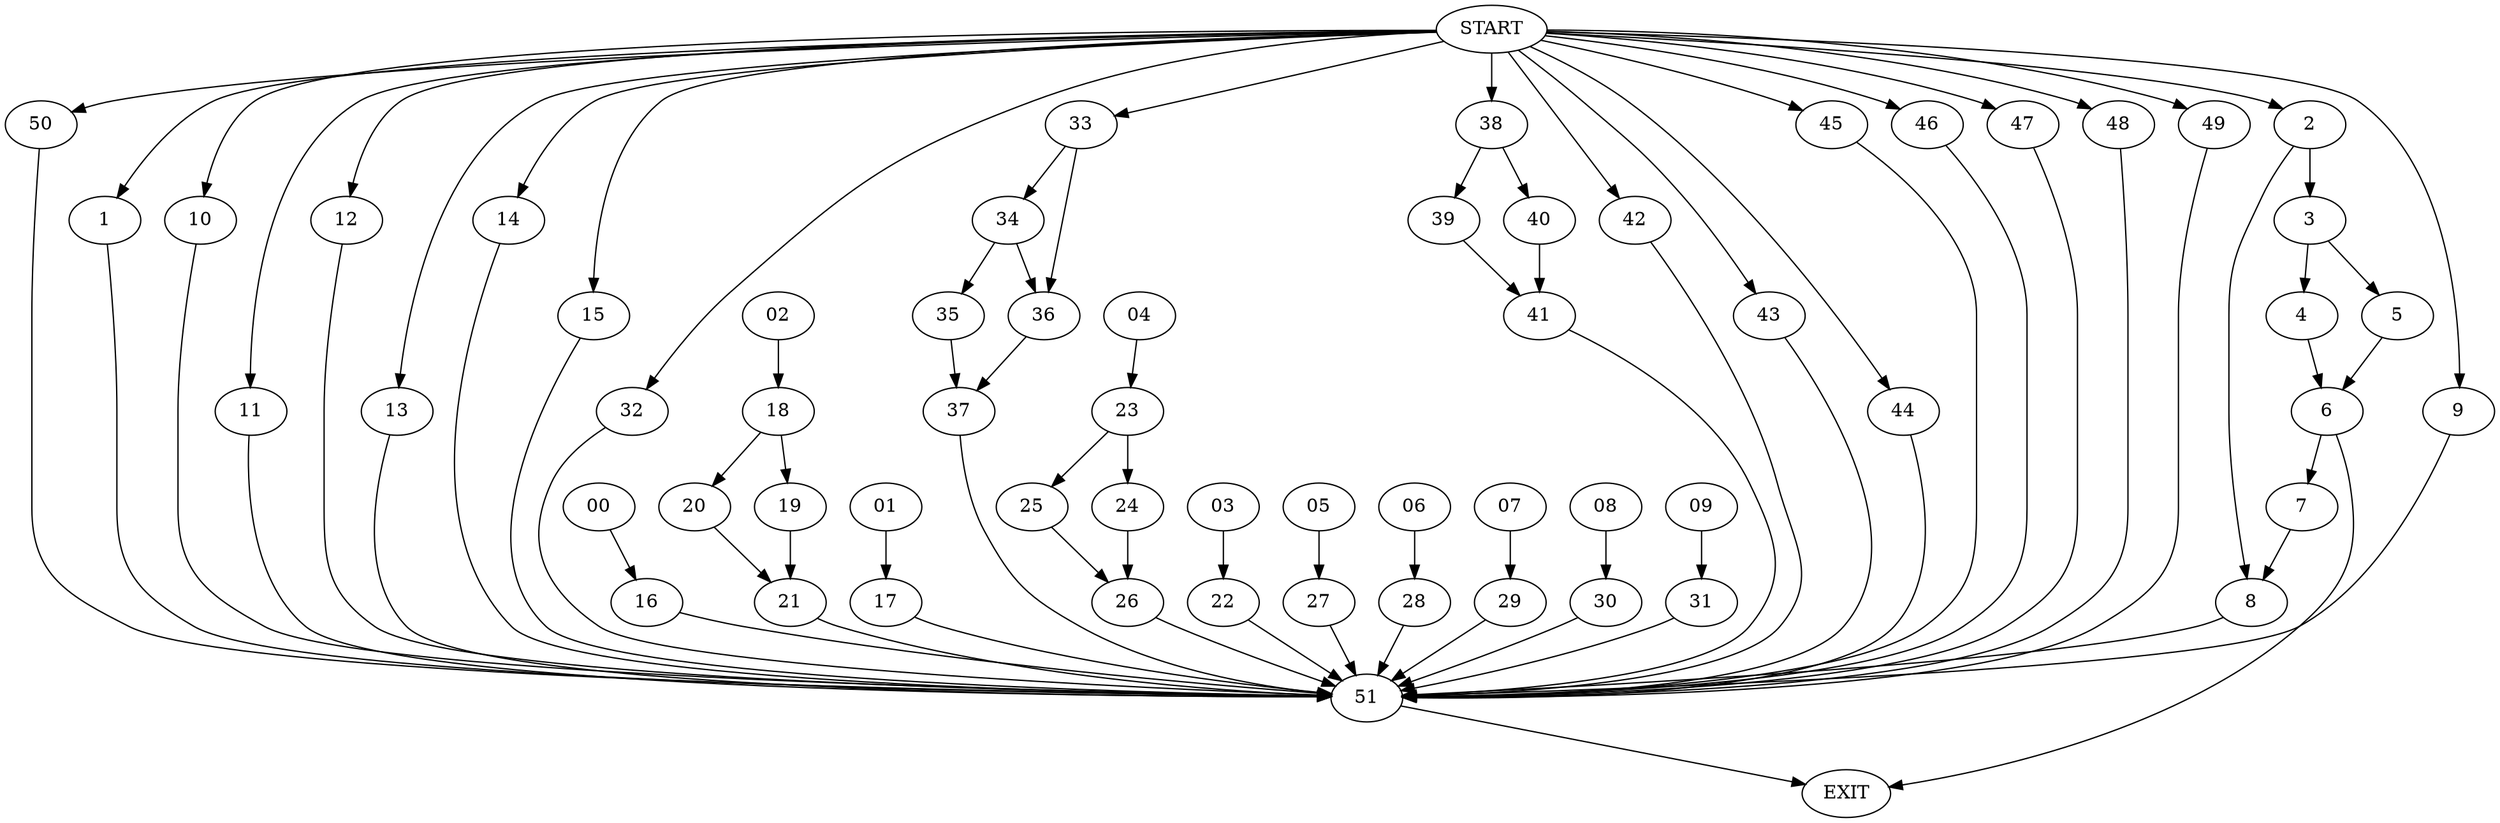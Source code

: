 digraph { 
0 [label="START"];
1;
2;
3;
4;
5;
6;
7;
8;
9;
10;
11;
12;
13;
14;
15;
16;
17;
18;
19;
20;
21;
22;
23;
24;
25;
26;
27;
28;
29;
30;
31;
32;
33;
34;
35;
36;
37;
38;
39;
40;
41;
42;
43;
44;
45;
46;
47;
48;
49;
50;
51;
52[label="EXIT"];
0 -> 50;
0 -> 1;
0:s2 -> 2;
0:s3 -> 9;
0:s4 -> 10;
0:s5 -> 11;
0:s6 -> 12;
0:s7 -> 13;
0:s8 -> 14;
0:s9 -> 15;
00 -> 16;
01 -> 17;
02 -> 18;
03 -> 22;
04 -> 23;
05 -> 27;
06 -> 28;
07 -> 29;
08 -> 30;
09 -> 31;
0:s20 -> 32;
0:s21 -> 33;
0:s22 -> 38;
0:s23 -> 42;
0:s24 -> 43;
0:s25 -> 44;
0:s26 -> 45;
0:s27 -> 46;
0:s28 -> 47;
0:s29 -> 48;
0:s30 -> 49;
1 -> 51;
2 -> 3;
2 -> 8;
3 -> 4;
3 -> 5;
4 -> 6;
5 -> 6;
6 -> 52;
6 -> 7;
7 -> 8;
8 -> 51;
9 -> 51;
10 -> 51;
11 -> 51;
12 -> 51;
13 -> 51;
14 -> 51;
15 -> 51;
16 -> 51;
17 -> 51;
18 -> 19;
18 -> 20;
19 -> 21;
20 -> 21;
21 -> 51;
22 -> 51;
23 -> 24;
23 -> 25;
24 -> 26;
25 -> 26;
26 -> 51;
27 -> 51;
28 -> 51;
29 -> 51;
30 -> 51;
31 -> 51;
32 -> 51;
33 -> 34;
33 -> 36;
34 -> 35;
34 -> 36;
35 -> 37;
36 -> 37;
37 -> 51;
38 -> 39;
38 -> 40;
39 -> 41;
40 -> 41;
41 -> 51;
42 -> 51;
43 -> 51;
44 -> 51;
45 -> 51;
46 -> 51;
47 -> 51;
48 -> 51;
49 -> 51;
50 -> 51;
51 -> 52;
}